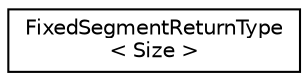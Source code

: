 digraph "Graphical Class Hierarchy"
{
  edge [fontname="Helvetica",fontsize="10",labelfontname="Helvetica",labelfontsize="10"];
  node [fontname="Helvetica",fontsize="10",shape=record];
  rankdir="LR";
  Node1 [label="FixedSegmentReturnType\l\< Size \>",height=0.2,width=0.4,color="black", fillcolor="white", style="filled",URL="$struct_fixed_segment_return_type.html"];
}
